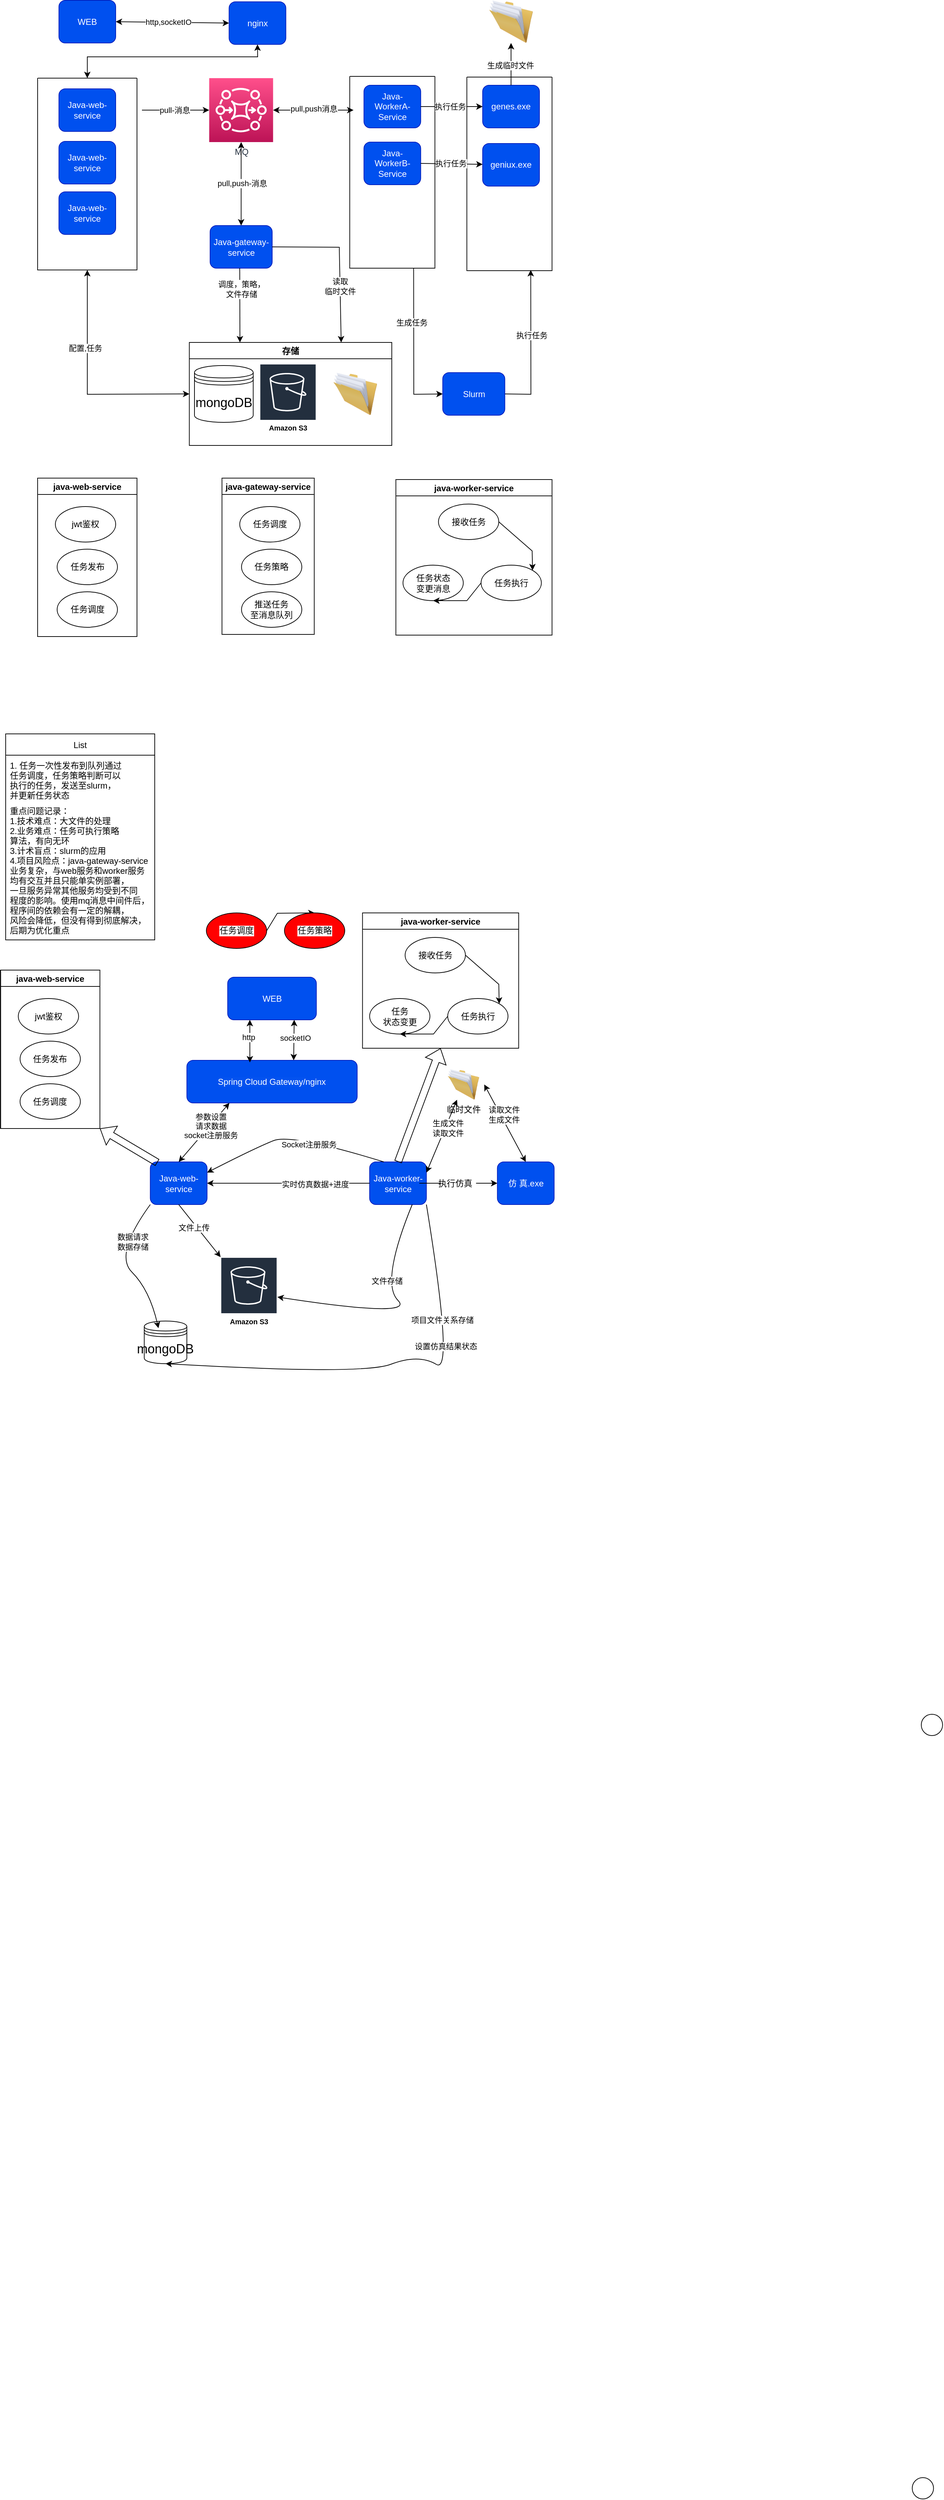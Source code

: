 <mxfile version="15.8.6" type="github">
  <diagram name="Page-1" id="822b0af5-4adb-64df-f703-e8dfc1f81529">
    <mxGraphModel dx="1361" dy="805" grid="1" gridSize="10" guides="1" tooltips="1" connect="1" arrows="1" fold="1" page="1" pageScale="1" pageWidth="827" pageHeight="1169" background="#ffffff" math="0" shadow="0">
      <root>
        <mxCell id="0" />
        <mxCell id="1" parent="0" />
        <mxCell id="8JtYcUfM9IEuaBObehJX-100" value="" style="shape=ellipse;html=1;dashed=0;whitespace=wrap;perimeter=ellipsePerimeter;shadow=0;labelBackgroundColor=default;fontSize=10;fontColor=default;strokeColor=default;strokeWidth=1;fillColor=default;verticalAlign=top;align=center;" parent="1" vertex="1">
          <mxGeometry x="1320" y="2580" width="30" height="30" as="geometry" />
        </mxCell>
        <mxCell id="8JtYcUfM9IEuaBObehJX-208" value="&lt;font style=&quot;font-size: 12px&quot;&gt;nginx&lt;/font&gt;" style="rounded=1;whiteSpace=wrap;html=1;fontColor=#ffffff;strokeColor=#001DBC;fillColor=#0050ef;align=center;" parent="1" vertex="1">
          <mxGeometry x="344.75" y="169.5" width="80" height="60" as="geometry" />
        </mxCell>
        <mxCell id="8JtYcUfM9IEuaBObehJX-209" value="" style="shape=ellipse;html=1;dashed=0;whitespace=wrap;perimeter=ellipsePerimeter;shadow=0;labelBackgroundColor=default;fontSize=10;fontColor=default;strokeColor=default;strokeWidth=1;fillColor=default;verticalAlign=top;align=center;" parent="1" vertex="1">
          <mxGeometry x="1307.25" y="3654.5" width="30" height="30" as="geometry" />
        </mxCell>
        <mxCell id="8JtYcUfM9IEuaBObehJX-230" value="java-web-service" style="swimlane;labelBackgroundColor=default;fontColor=default;strokeColor=default;fillColor=default;align=center;" parent="1" vertex="1">
          <mxGeometry x="75" y="840" width="140" height="223" as="geometry" />
        </mxCell>
        <mxCell id="8JtYcUfM9IEuaBObehJX-231" value="jwt鉴权" style="ellipse;whiteSpace=wrap;html=1;labelBackgroundColor=default;fontColor=default;strokeColor=default;fillColor=default;align=center;" parent="8JtYcUfM9IEuaBObehJX-230" vertex="1">
          <mxGeometry x="25" y="40" width="85" height="50" as="geometry" />
        </mxCell>
        <mxCell id="8JtYcUfM9IEuaBObehJX-232" value="任务发布" style="ellipse;whiteSpace=wrap;html=1;labelBackgroundColor=default;fontColor=default;strokeColor=default;fillColor=default;align=center;" parent="8JtYcUfM9IEuaBObehJX-230" vertex="1">
          <mxGeometry x="27.5" y="100" width="85" height="50" as="geometry" />
        </mxCell>
        <mxCell id="8JtYcUfM9IEuaBObehJX-233" value="任务调度" style="ellipse;whiteSpace=wrap;html=1;labelBackgroundColor=default;fontColor=default;strokeColor=default;fillColor=default;align=center;" parent="8JtYcUfM9IEuaBObehJX-230" vertex="1">
          <mxGeometry x="27.5" y="160" width="85" height="50" as="geometry" />
        </mxCell>
        <mxCell id="8JtYcUfM9IEuaBObehJX-238" value="" style="endArrow=classic;startArrow=classic;html=1;rounded=0;labelBackgroundColor=default;fontColor=default;strokeColor=default;entryX=1;entryY=0.5;entryDx=0;entryDy=0;exitX=0;exitY=0.5;exitDx=0;exitDy=0;align=center;" parent="1" source="8JtYcUfM9IEuaBObehJX-208" target="lNTDTzPbjeCbgJytKoOb-20" edge="1">
          <mxGeometry width="50" height="50" relative="1" as="geometry">
            <mxPoint x="305" y="118.5" as="sourcePoint" />
            <mxPoint x="125" y="58" as="targetPoint" />
          </mxGeometry>
        </mxCell>
        <mxCell id="lNTDTzPbjeCbgJytKoOb-21" value="http,socketIO" style="edgeLabel;html=1;align=center;verticalAlign=middle;resizable=0;points=[];" vertex="1" connectable="0" parent="8JtYcUfM9IEuaBObehJX-238">
          <mxGeometry x="-0.319" y="-1" relative="1" as="geometry">
            <mxPoint x="-32" as="offset" />
          </mxGeometry>
        </mxCell>
        <mxCell id="8JtYcUfM9IEuaBObehJX-246" value="java-worker-service" style="swimlane;labelBackgroundColor=default;fontColor=default;strokeColor=default;fillColor=default;align=center;startSize=23;" parent="1" vertex="1">
          <mxGeometry x="579.75" y="842" width="220" height="219" as="geometry">
            <mxRectangle x="517.25" y="1220" width="140" height="23" as="alternateBounds" />
          </mxGeometry>
        </mxCell>
        <mxCell id="8JtYcUfM9IEuaBObehJX-247" value="任务状态&lt;br&gt;变更消息" style="ellipse;whiteSpace=wrap;html=1;labelBackgroundColor=default;fontColor=default;strokeColor=default;fillColor=default;align=center;" parent="8JtYcUfM9IEuaBObehJX-246" vertex="1">
          <mxGeometry x="10" y="120.5" width="85" height="50" as="geometry" />
        </mxCell>
        <mxCell id="8JtYcUfM9IEuaBObehJX-248" value="任务执行" style="ellipse;whiteSpace=wrap;html=1;labelBackgroundColor=default;fontColor=default;strokeColor=default;fillColor=default;align=center;" parent="8JtYcUfM9IEuaBObehJX-246" vertex="1">
          <mxGeometry x="120" y="120.5" width="85" height="50" as="geometry" />
        </mxCell>
        <mxCell id="8JtYcUfM9IEuaBObehJX-249" value="" style="endArrow=classic;html=1;rounded=0;labelBackgroundColor=default;fontSize=12;fontColor=default;strokeColor=default;exitX=0;exitY=0.5;exitDx=0;exitDy=0;entryX=0.5;entryY=1;entryDx=0;entryDy=0;align=center;" parent="8JtYcUfM9IEuaBObehJX-246" source="8JtYcUfM9IEuaBObehJX-248" target="8JtYcUfM9IEuaBObehJX-247" edge="1">
          <mxGeometry width="50" height="50" relative="1" as="geometry">
            <mxPoint x="70" y="140.5" as="sourcePoint" />
            <mxPoint x="120" y="90.5" as="targetPoint" />
            <Array as="points">
              <mxPoint x="100" y="170.5" />
            </Array>
          </mxGeometry>
        </mxCell>
        <mxCell id="8JtYcUfM9IEuaBObehJX-250" value="接收任务" style="ellipse;whiteSpace=wrap;html=1;labelBackgroundColor=default;fontColor=default;strokeColor=default;fillColor=default;align=center;" parent="8JtYcUfM9IEuaBObehJX-246" vertex="1">
          <mxGeometry x="60" y="34.5" width="85" height="50" as="geometry" />
        </mxCell>
        <mxCell id="8JtYcUfM9IEuaBObehJX-251" value="" style="endArrow=classic;html=1;rounded=0;labelBackgroundColor=default;fontSize=12;fontColor=default;strokeColor=default;exitX=1;exitY=0.5;exitDx=0;exitDy=0;entryX=1;entryY=0;entryDx=0;entryDy=0;align=center;" parent="8JtYcUfM9IEuaBObehJX-246" source="8JtYcUfM9IEuaBObehJX-250" target="8JtYcUfM9IEuaBObehJX-248" edge="1">
          <mxGeometry width="50" height="50" relative="1" as="geometry">
            <mxPoint x="80" y="140.5" as="sourcePoint" />
            <mxPoint x="130" y="90.5" as="targetPoint" />
            <Array as="points">
              <mxPoint x="192" y="100.5" />
            </Array>
          </mxGeometry>
        </mxCell>
        <mxCell id="8JtYcUfM9IEuaBObehJX-253" value="" style="endArrow=none;html=1;rounded=0;labelBackgroundColor=default;fontSize=12;fontColor=default;strokeColor=default;align=center;entryX=0;entryY=0;entryDx=0;entryDy=0;exitX=0;exitY=1;exitDx=0;exitDy=0;" parent="1" source="8JtYcUfM9IEuaBObehJX-230" target="8JtYcUfM9IEuaBObehJX-230" edge="1">
          <mxGeometry width="50" height="50" relative="1" as="geometry">
            <mxPoint x="-237.75" y="893.5" as="sourcePoint" />
            <mxPoint x="-187.75" y="843.5" as="targetPoint" />
          </mxGeometry>
        </mxCell>
        <mxCell id="8JtYcUfM9IEuaBObehJX-254" value="" style="endArrow=none;html=1;rounded=0;labelBackgroundColor=default;fontSize=12;fontColor=default;strokeColor=default;align=center;entryX=1;entryY=0;entryDx=0;entryDy=0;exitX=0;exitY=0;exitDx=0;exitDy=0;" parent="1" source="8JtYcUfM9IEuaBObehJX-246" target="8JtYcUfM9IEuaBObehJX-246" edge="1">
          <mxGeometry width="50" height="50" relative="1" as="geometry">
            <mxPoint x="332.25" y="663.5" as="sourcePoint" />
            <mxPoint x="382.25" y="613.5" as="targetPoint" />
          </mxGeometry>
        </mxCell>
        <mxCell id="8JtYcUfM9IEuaBObehJX-255" value="" style="endArrow=none;html=1;rounded=0;labelBackgroundColor=default;fontSize=12;fontColor=default;strokeColor=default;align=center;entryX=0;entryY=0;entryDx=0;entryDy=0;exitX=0;exitY=1;exitDx=0;exitDy=0;" parent="1" source="8JtYcUfM9IEuaBObehJX-230" target="8JtYcUfM9IEuaBObehJX-230" edge="1">
          <mxGeometry width="50" height="50" relative="1" as="geometry">
            <mxPoint x="-237.75" y="893.5" as="sourcePoint" />
            <mxPoint x="-187.75" y="843.5" as="targetPoint" />
          </mxGeometry>
        </mxCell>
        <mxCell id="8JtYcUfM9IEuaBObehJX-257" value="Java-gateway-service" style="rounded=1;whiteSpace=wrap;html=1;strokeColor=#001DBC;fillColor=#0050ef;fontColor=#ffffff;align=center;" parent="1" vertex="1">
          <mxGeometry x="318" y="484.5" width="87.5" height="60" as="geometry" />
        </mxCell>
        <mxCell id="8JtYcUfM9IEuaBObehJX-258" value="List" style="swimlane;fontStyle=0;childLayout=stackLayout;horizontal=1;startSize=30;horizontalStack=0;resizeParent=1;resizeParentMax=0;resizeLast=0;collapsible=1;marginBottom=0;labelBackgroundColor=default;fontSize=12;fontColor=default;strokeColor=default;fillColor=default;align=center;" parent="1" vertex="1">
          <mxGeometry x="30" y="1200" width="210" height="290" as="geometry" />
        </mxCell>
        <mxCell id="8JtYcUfM9IEuaBObehJX-259" value="1. 任务一次性发布到队列通过&#xa;任务调度，任务策略判断可以&#xa;执行的任务，发送至slurm，&#xa;并更新任务状态" style="text;strokeColor=none;fillColor=none;align=left;verticalAlign=middle;spacingLeft=4;spacingRight=4;overflow=hidden;points=[[0,0.5],[1,0.5]];portConstraint=eastwest;rotatable=0;labelBackgroundColor=default;fontSize=12;fontColor=default;" parent="8JtYcUfM9IEuaBObehJX-258" vertex="1">
          <mxGeometry y="30" width="210" height="70" as="geometry" />
        </mxCell>
        <mxCell id="8JtYcUfM9IEuaBObehJX-260" value="重点问题记录：&#xa;1.技术难点：大文件的处理&#xa;2.业务难点：任务可执行策略&#xa;算法，有向无环&#xa;3.计术盲点：slurm的应用&#xa;4.项目风险点：java-gateway-service&#xa;业务复杂，与web服务和worker服务&#xa;均有交互并且只能单实例部署，&#xa;一旦服务异常其他服务均受到不同&#xa;程度的影响。使用mq消息中间件后，&#xa;程序间的依赖会有一定的解耦，&#xa;风险会降低，但没有得到彻底解决，&#xa;后期为优化重点&#xa;" style="text;strokeColor=none;fillColor=none;align=left;verticalAlign=middle;spacingLeft=4;spacingRight=4;overflow=hidden;points=[[0,0.5],[1,0.5]];portConstraint=eastwest;rotatable=0;labelBackgroundColor=default;fontSize=12;fontColor=default;" parent="8JtYcUfM9IEuaBObehJX-258" vertex="1">
          <mxGeometry y="100" width="210" height="190" as="geometry" />
        </mxCell>
        <mxCell id="8JtYcUfM9IEuaBObehJX-262" value="java-gateway-service" style="swimlane;labelBackgroundColor=default;fontColor=default;strokeColor=default;fillColor=default;align=center;" parent="1" vertex="1">
          <mxGeometry x="334.75" y="840" width="130" height="220" as="geometry" />
        </mxCell>
        <mxCell id="8JtYcUfM9IEuaBObehJX-263" value="任务调度" style="ellipse;whiteSpace=wrap;html=1;labelBackgroundColor=default;fontColor=default;strokeColor=default;fillColor=default;align=center;" parent="8JtYcUfM9IEuaBObehJX-262" vertex="1">
          <mxGeometry x="25" y="40" width="85" height="50" as="geometry" />
        </mxCell>
        <mxCell id="8JtYcUfM9IEuaBObehJX-264" value="任务策略" style="ellipse;whiteSpace=wrap;html=1;labelBackgroundColor=default;fontColor=default;strokeColor=default;fillColor=default;align=center;" parent="8JtYcUfM9IEuaBObehJX-262" vertex="1">
          <mxGeometry x="27.5" y="100" width="85" height="50" as="geometry" />
        </mxCell>
        <mxCell id="8JtYcUfM9IEuaBObehJX-265" value="推送任务&lt;br&gt;至消息队列" style="ellipse;whiteSpace=wrap;html=1;labelBackgroundColor=default;fontColor=default;strokeColor=default;fillColor=default;align=center;" parent="8JtYcUfM9IEuaBObehJX-262" vertex="1">
          <mxGeometry x="27.5" y="160" width="85" height="50" as="geometry" />
        </mxCell>
        <mxCell id="8JtYcUfM9IEuaBObehJX-269" value="" style="swimlane;startSize=0;labelBackgroundColor=default;fontSize=12;fontColor=default;strokeColor=default;fillColor=default;align=center;" parent="1" vertex="1">
          <mxGeometry x="75" y="277" width="140" height="270" as="geometry" />
        </mxCell>
        <mxCell id="8JtYcUfM9IEuaBObehJX-270" value="Java-web-service" style="rounded=1;whiteSpace=wrap;html=1;fontColor=#ffffff;strokeColor=#001DBC;fillColor=#0050ef;align=center;" parent="8JtYcUfM9IEuaBObehJX-269" vertex="1">
          <mxGeometry x="30" y="15" width="80" height="60" as="geometry" />
        </mxCell>
        <mxCell id="8JtYcUfM9IEuaBObehJX-271" value="Java-web-service" style="rounded=1;whiteSpace=wrap;html=1;fontColor=#ffffff;strokeColor=#001DBC;fillColor=#0050ef;align=center;" parent="8JtYcUfM9IEuaBObehJX-269" vertex="1">
          <mxGeometry x="30" y="89" width="80" height="60" as="geometry" />
        </mxCell>
        <mxCell id="8JtYcUfM9IEuaBObehJX-272" value="Java-web-service" style="rounded=1;whiteSpace=wrap;html=1;fontColor=#ffffff;strokeColor=#001DBC;fillColor=#0050ef;align=center;" parent="8JtYcUfM9IEuaBObehJX-269" vertex="1">
          <mxGeometry x="30" y="160" width="80" height="60" as="geometry" />
        </mxCell>
        <mxCell id="2j4pdHEftP-hzSSoYdJb-28" value="" style="shape=image;html=1;verticalAlign=top;verticalLabelPosition=bottom;labelBackgroundColor=default;imageAspect=0;aspect=fixed;image=https://cdn3.iconfinder.com/data/icons/font-awesome-solid/512/ellipsis-vertical-128.png;fontSize=12;fontColor=default;strokeColor=default;fillColor=default;" parent="8JtYcUfM9IEuaBObehJX-269" vertex="1">
          <mxGeometry x="52" y="230" width="36" height="36" as="geometry" />
        </mxCell>
        <mxCell id="8JtYcUfM9IEuaBObehJX-279" value="" style="endArrow=classic;startArrow=classic;html=1;rounded=0;labelBackgroundColor=default;fontSize=12;fontColor=default;strokeColor=default;align=center;entryX=0.5;entryY=1;entryDx=0;entryDy=0;exitX=0;exitY=0.5;exitDx=0;exitDy=0;" parent="1" source="2j4pdHEftP-hzSSoYdJb-18" target="8JtYcUfM9IEuaBObehJX-269" edge="1">
          <mxGeometry width="50" height="50" relative="1" as="geometry">
            <mxPoint x="302" y="747" as="sourcePoint" />
            <mxPoint x="234.75" y="557" as="targetPoint" />
            <Array as="points">
              <mxPoint x="145" y="722" />
            </Array>
          </mxGeometry>
        </mxCell>
        <mxCell id="6H5OHKeQBbOHRSQjsgT--6" value="配置,任务" style="edgeLabel;html=1;align=center;verticalAlign=middle;resizable=0;points=[];" parent="8JtYcUfM9IEuaBObehJX-279" vertex="1" connectable="0">
          <mxGeometry x="0.316" y="3" relative="1" as="geometry">
            <mxPoint as="offset" />
          </mxGeometry>
        </mxCell>
        <mxCell id="8JtYcUfM9IEuaBObehJX-283" value="" style="swimlane;startSize=0;labelBackgroundColor=default;fontSize=12;fontColor=default;strokeColor=default;fillColor=default;align=center;" parent="1" vertex="1">
          <mxGeometry x="679.75" y="275.5" width="120" height="272.5" as="geometry">
            <mxRectangle x="675" y="353.5" width="50" height="40" as="alternateBounds" />
          </mxGeometry>
        </mxCell>
        <mxCell id="8JtYcUfM9IEuaBObehJX-284" value="" style="shape=image;html=1;verticalAlign=top;verticalLabelPosition=bottom;labelBackgroundColor=default;imageAspect=0;aspect=fixed;image=https://cdn3.iconfinder.com/data/icons/font-awesome-solid/512/ellipsis-vertical-128.png;fontSize=12;fontColor=default;strokeColor=default;fillColor=default;" parent="8JtYcUfM9IEuaBObehJX-283" vertex="1">
          <mxGeometry x="42" y="160.5" width="36" height="36" as="geometry" />
        </mxCell>
        <mxCell id="lNTDTzPbjeCbgJytKoOb-28" value="genes.exe" style="rounded=1;whiteSpace=wrap;html=1;fontColor=#ffffff;strokeColor=#001DBC;fillColor=#0050ef;align=center;" vertex="1" parent="8JtYcUfM9IEuaBObehJX-283">
          <mxGeometry x="22.25" y="11.5" width="80" height="60" as="geometry" />
        </mxCell>
        <mxCell id="lNTDTzPbjeCbgJytKoOb-30" value="geniux.exe" style="rounded=1;whiteSpace=wrap;html=1;fontColor=#ffffff;strokeColor=#001DBC;fillColor=#0050ef;align=center;" vertex="1" parent="8JtYcUfM9IEuaBObehJX-283">
          <mxGeometry x="22.25" y="93.5" width="80" height="60" as="geometry" />
        </mxCell>
        <mxCell id="8JtYcUfM9IEuaBObehJX-288" value="" style="swimlane;startSize=0;labelBackgroundColor=default;fontSize=12;fontColor=default;strokeColor=default;fillColor=#e51400;align=center;" parent="1" vertex="1">
          <mxGeometry x="514.75" y="274.5" width="120" height="270" as="geometry" />
        </mxCell>
        <mxCell id="8JtYcUfM9IEuaBObehJX-292" value="" style="shape=image;html=1;verticalAlign=top;verticalLabelPosition=bottom;labelBackgroundColor=default;imageAspect=0;aspect=fixed;image=https://cdn3.iconfinder.com/data/icons/font-awesome-solid/512/ellipsis-vertical-128.png;fontSize=12;fontColor=default;strokeColor=default;fillColor=default;" parent="8JtYcUfM9IEuaBObehJX-288" vertex="1">
          <mxGeometry x="42" y="162.5" width="36" height="36" as="geometry" />
        </mxCell>
        <mxCell id="lNTDTzPbjeCbgJytKoOb-27" value="Java-WorkerA-Service" style="rounded=1;whiteSpace=wrap;html=1;fontColor=#ffffff;strokeColor=#001DBC;fillColor=#0050ef;align=center;" vertex="1" parent="8JtYcUfM9IEuaBObehJX-288">
          <mxGeometry x="20" y="12.5" width="80" height="60" as="geometry" />
        </mxCell>
        <mxCell id="lNTDTzPbjeCbgJytKoOb-29" value="Java-WorkerB-Service" style="rounded=1;whiteSpace=wrap;html=1;fontColor=#ffffff;strokeColor=#001DBC;fillColor=#0050ef;align=center;" vertex="1" parent="8JtYcUfM9IEuaBObehJX-288">
          <mxGeometry x="20" y="92.5" width="80" height="60" as="geometry" />
        </mxCell>
        <mxCell id="Vperq7EreJE0jOaaFvD--1" value="WEB" style="rounded=1;whiteSpace=wrap;html=1;fontColor=#ffffff;strokeColor=#001DBC;fillColor=#0050ef;align=center;" parent="1" vertex="1">
          <mxGeometry x="342.75" y="1542.5" width="125" height="60" as="geometry" />
        </mxCell>
        <mxCell id="Vperq7EreJE0jOaaFvD--2" value="&lt;font style=&quot;font-size: 12px&quot;&gt;&lt;span style=&quot;background-color: rgba(255 , 255 , 255 , 0.01)&quot;&gt;Spring Cloud Gateway/&lt;/span&gt;nginx&lt;/font&gt;" style="rounded=1;whiteSpace=wrap;html=1;fontColor=#ffffff;strokeColor=#001DBC;fillColor=#0050ef;align=center;" parent="1" vertex="1">
          <mxGeometry x="285.25" y="1659.5" width="240" height="60" as="geometry" />
        </mxCell>
        <mxCell id="Vperq7EreJE0jOaaFvD--3" value="Java-web-service" style="rounded=1;whiteSpace=wrap;html=1;fontColor=#ffffff;strokeColor=#001DBC;fillColor=#0050ef;align=center;" parent="1" vertex="1">
          <mxGeometry x="233.75" y="1802.5" width="80" height="60" as="geometry" />
        </mxCell>
        <mxCell id="Vperq7EreJE0jOaaFvD--4" value="mongoDB" style="shape=datastore;whiteSpace=wrap;html=1;fontSize=18;fillColor=default;strokeColor=default;fontColor=default;align=center;" parent="1" vertex="1">
          <mxGeometry x="225.25" y="2026.5" width="60" height="60" as="geometry" />
        </mxCell>
        <mxCell id="Vperq7EreJE0jOaaFvD--5" value="Amazon S3" style="sketch=0;outlineConnect=0;fontColor=default;gradientColor=none;strokeColor=#ffffff;fillColor=#232F3E;dashed=0;verticalLabelPosition=middle;verticalAlign=bottom;align=center;html=1;whiteSpace=wrap;fontSize=10;fontStyle=1;spacing=3;shape=mxgraph.aws4.productIcon;prIcon=mxgraph.aws4.s3;" parent="1" vertex="1">
          <mxGeometry x="332.75" y="1936.5" width="80" height="100" as="geometry" />
        </mxCell>
        <mxCell id="Vperq7EreJE0jOaaFvD--6" value="" style="edgeStyle=orthogonalEdgeStyle;rounded=0;orthogonalLoop=1;jettySize=auto;html=1;labelBackgroundColor=default;fontColor=default;strokeColor=default;exitX=1;exitY=0.5;exitDx=0;exitDy=0;startArrow=none;align=center;entryX=0;entryY=0.5;entryDx=0;entryDy=0;" parent="1" source="Vperq7EreJE0jOaaFvD--37" target="Vperq7EreJE0jOaaFvD--49" edge="1">
          <mxGeometry relative="1" as="geometry">
            <mxPoint x="645.75" y="1836.5" as="sourcePoint" />
            <mxPoint x="715.75" y="1832.5" as="targetPoint" />
          </mxGeometry>
        </mxCell>
        <mxCell id="Vperq7EreJE0jOaaFvD--7" value="Java-worker-service" style="rounded=1;whiteSpace=wrap;html=1;strokeColor=#001DBC;fillColor=#0050ef;fontColor=#ffffff;align=center;" parent="1" vertex="1">
          <mxGeometry x="542.75" y="1802.5" width="80" height="60" as="geometry" />
        </mxCell>
        <mxCell id="Vperq7EreJE0jOaaFvD--8" value="" style="endArrow=classic;startArrow=classic;html=1;rounded=0;fontColor=default;strokeColor=default;labelBackgroundColor=default;exitX=0.627;exitY=0;exitDx=0;exitDy=0;entryX=0.75;entryY=1;entryDx=0;entryDy=0;exitPerimeter=0;align=center;" parent="1" source="Vperq7EreJE0jOaaFvD--2" target="Vperq7EreJE0jOaaFvD--1" edge="1">
          <mxGeometry width="50" height="50" relative="1" as="geometry">
            <mxPoint x="382.75" y="1662.5" as="sourcePoint" />
            <mxPoint x="432.75" y="1612.5" as="targetPoint" />
          </mxGeometry>
        </mxCell>
        <mxCell id="Vperq7EreJE0jOaaFvD--9" value="socketIO" style="edgeLabel;html=1;align=center;verticalAlign=middle;resizable=0;points=[];fontColor=default;labelBackgroundColor=default;" parent="Vperq7EreJE0jOaaFvD--8" vertex="1" connectable="0">
          <mxGeometry x="0.509" y="-1" relative="1" as="geometry">
            <mxPoint y="11" as="offset" />
          </mxGeometry>
        </mxCell>
        <mxCell id="Vperq7EreJE0jOaaFvD--10" value="" style="endArrow=classic;startArrow=classic;html=1;rounded=0;labelBackgroundColor=default;fontColor=default;strokeColor=default;entryX=0.25;entryY=1;entryDx=0;entryDy=0;exitX=0.5;exitY=0;exitDx=0;exitDy=0;align=center;" parent="1" source="Vperq7EreJE0jOaaFvD--3" target="Vperq7EreJE0jOaaFvD--2" edge="1">
          <mxGeometry width="50" height="50" relative="1" as="geometry">
            <mxPoint x="332.75" y="1802.5" as="sourcePoint" />
            <mxPoint x="382.75" y="1752.5" as="targetPoint" />
          </mxGeometry>
        </mxCell>
        <mxCell id="Vperq7EreJE0jOaaFvD--11" value="参数设置&lt;br&gt;请求数据&lt;br&gt;socket注册服务" style="edgeLabel;html=1;align=center;verticalAlign=middle;resizable=0;points=[];fontColor=default;" parent="Vperq7EreJE0jOaaFvD--10" vertex="1" connectable="0">
          <mxGeometry x="0.254" y="-2" relative="1" as="geometry">
            <mxPoint x="-1" as="offset" />
          </mxGeometry>
        </mxCell>
        <mxCell id="Vperq7EreJE0jOaaFvD--12" value="" style="curved=1;endArrow=classic;html=1;rounded=0;labelBackgroundColor=default;fontColor=default;strokeColor=default;exitX=0.25;exitY=0;exitDx=0;exitDy=0;entryX=1;entryY=0.25;entryDx=0;entryDy=0;align=center;" parent="1" source="Vperq7EreJE0jOaaFvD--7" target="Vperq7EreJE0jOaaFvD--3" edge="1">
          <mxGeometry width="50" height="50" relative="1" as="geometry">
            <mxPoint x="382.25" y="1832.5" as="sourcePoint" />
            <mxPoint x="442.25" y="1772.5" as="targetPoint" />
            <Array as="points">
              <mxPoint x="432.75" y="1762.5" />
              <mxPoint x="382.25" y="1782.5" />
            </Array>
          </mxGeometry>
        </mxCell>
        <mxCell id="Vperq7EreJE0jOaaFvD--13" value="Socket注册服务" style="edgeLabel;html=1;align=center;verticalAlign=middle;resizable=0;points=[];fontColor=default;" parent="Vperq7EreJE0jOaaFvD--12" vertex="1" connectable="0">
          <mxGeometry x="-0.187" y="7" relative="1" as="geometry">
            <mxPoint as="offset" />
          </mxGeometry>
        </mxCell>
        <mxCell id="Vperq7EreJE0jOaaFvD--14" value="" style="curved=1;endArrow=classic;html=1;rounded=0;labelBackgroundColor=default;fontColor=default;strokeColor=default;entryX=0.333;entryY=0.167;entryDx=0;entryDy=0;entryPerimeter=0;exitX=0;exitY=1;exitDx=0;exitDy=0;align=center;" parent="1" source="Vperq7EreJE0jOaaFvD--3" target="Vperq7EreJE0jOaaFvD--4" edge="1">
          <mxGeometry width="50" height="50" relative="1" as="geometry">
            <mxPoint x="232.75" y="1932.5" as="sourcePoint" />
            <mxPoint x="182.75" y="1982.5" as="targetPoint" />
            <Array as="points">
              <mxPoint x="182.75" y="1932.5" />
              <mxPoint x="232.75" y="1982.5" />
            </Array>
          </mxGeometry>
        </mxCell>
        <mxCell id="Vperq7EreJE0jOaaFvD--15" value="数据请求&lt;br&gt;数据存储" style="edgeLabel;html=1;align=center;verticalAlign=middle;resizable=0;points=[];fontColor=default;labelBackgroundColor=default;" parent="Vperq7EreJE0jOaaFvD--14" vertex="1" connectable="0">
          <mxGeometry x="-0.448" y="12" relative="1" as="geometry">
            <mxPoint y="-2" as="offset" />
          </mxGeometry>
        </mxCell>
        <mxCell id="Vperq7EreJE0jOaaFvD--16" value="" style="endArrow=classic;html=1;rounded=0;labelBackgroundColor=default;fontColor=default;strokeColor=default;exitX=0.5;exitY=1;exitDx=0;exitDy=0;align=center;" parent="1" source="Vperq7EreJE0jOaaFvD--3" target="Vperq7EreJE0jOaaFvD--5" edge="1">
          <mxGeometry width="50" height="50" relative="1" as="geometry">
            <mxPoint x="416.75" y="1952.5" as="sourcePoint" />
            <mxPoint x="466.75" y="1902.5" as="targetPoint" />
          </mxGeometry>
        </mxCell>
        <mxCell id="Vperq7EreJE0jOaaFvD--17" value="文件上传" style="edgeLabel;html=1;align=center;verticalAlign=middle;resizable=0;points=[];fontColor=default;" parent="Vperq7EreJE0jOaaFvD--16" vertex="1" connectable="0">
          <mxGeometry x="-0.169" y="-3" relative="1" as="geometry">
            <mxPoint x="-1" as="offset" />
          </mxGeometry>
        </mxCell>
        <mxCell id="Vperq7EreJE0jOaaFvD--18" value="" style="curved=1;endArrow=classic;html=1;rounded=0;labelBackgroundColor=default;fontColor=default;strokeColor=default;exitX=0.75;exitY=1;exitDx=0;exitDy=0;align=center;" parent="1" source="Vperq7EreJE0jOaaFvD--7" target="Vperq7EreJE0jOaaFvD--5" edge="1">
          <mxGeometry width="50" height="50" relative="1" as="geometry">
            <mxPoint x="607.75" y="1972.5" as="sourcePoint" />
            <mxPoint x="557.75" y="2022.5" as="targetPoint" />
            <Array as="points">
              <mxPoint x="557.75" y="1972.5" />
              <mxPoint x="607.75" y="2022.5" />
            </Array>
          </mxGeometry>
        </mxCell>
        <mxCell id="Vperq7EreJE0jOaaFvD--19" value="文件存储" style="edgeLabel;html=1;align=center;verticalAlign=middle;resizable=0;points=[];fontColor=default;" parent="Vperq7EreJE0jOaaFvD--18" vertex="1" connectable="0">
          <mxGeometry x="-0.413" y="7" relative="1" as="geometry">
            <mxPoint as="offset" />
          </mxGeometry>
        </mxCell>
        <mxCell id="Vperq7EreJE0jOaaFvD--20" value="" style="curved=1;endArrow=classic;html=1;rounded=0;labelBackgroundColor=default;fontColor=default;strokeColor=default;entryX=0.5;entryY=1;entryDx=0;entryDy=0;exitX=1;exitY=1;exitDx=0;exitDy=0;align=center;" parent="1" source="Vperq7EreJE0jOaaFvD--7" target="Vperq7EreJE0jOaaFvD--4" edge="1">
          <mxGeometry width="50" height="50" relative="1" as="geometry">
            <mxPoint x="611.75" y="2102.5" as="sourcePoint" />
            <mxPoint x="661.75" y="2052.5" as="targetPoint" />
            <Array as="points">
              <mxPoint x="661.75" y="2102.5" />
              <mxPoint x="611.75" y="2072.5" />
              <mxPoint x="532.75" y="2102.5" />
            </Array>
          </mxGeometry>
        </mxCell>
        <mxCell id="Vperq7EreJE0jOaaFvD--21" value="项目文件关系存储" style="edgeLabel;html=1;align=center;verticalAlign=middle;resizable=0;points=[];fontColor=default;" parent="Vperq7EreJE0jOaaFvD--20" vertex="1" connectable="0">
          <mxGeometry x="-0.507" y="-4" relative="1" as="geometry">
            <mxPoint as="offset" />
          </mxGeometry>
        </mxCell>
        <mxCell id="Vperq7EreJE0jOaaFvD--22" value="设置仿真结果状态" style="edgeLabel;html=1;align=center;verticalAlign=middle;resizable=0;points=[];fontColor=default;" parent="Vperq7EreJE0jOaaFvD--20" vertex="1" connectable="0">
          <mxGeometry x="-0.394" y="-5" relative="1" as="geometry">
            <mxPoint as="offset" />
          </mxGeometry>
        </mxCell>
        <mxCell id="Vperq7EreJE0jOaaFvD--23" value="java-web-service" style="swimlane;labelBackgroundColor=default;fontColor=default;strokeColor=default;fillColor=default;align=center;" parent="1" vertex="1">
          <mxGeometry x="22.75" y="1532.5" width="140" height="223" as="geometry" />
        </mxCell>
        <mxCell id="Vperq7EreJE0jOaaFvD--24" value="jwt鉴权" style="ellipse;whiteSpace=wrap;html=1;labelBackgroundColor=default;fontColor=default;strokeColor=default;fillColor=default;align=center;" parent="Vperq7EreJE0jOaaFvD--23" vertex="1">
          <mxGeometry x="25" y="40" width="85" height="50" as="geometry" />
        </mxCell>
        <mxCell id="Vperq7EreJE0jOaaFvD--25" value="任务发布" style="ellipse;whiteSpace=wrap;html=1;labelBackgroundColor=default;fontColor=default;strokeColor=default;fillColor=default;align=center;" parent="Vperq7EreJE0jOaaFvD--23" vertex="1">
          <mxGeometry x="27.5" y="100" width="85" height="50" as="geometry" />
        </mxCell>
        <mxCell id="Vperq7EreJE0jOaaFvD--26" value="任务调度" style="ellipse;whiteSpace=wrap;html=1;labelBackgroundColor=default;fontColor=default;strokeColor=default;fillColor=default;align=center;" parent="Vperq7EreJE0jOaaFvD--23" vertex="1">
          <mxGeometry x="27.5" y="160" width="85" height="50" as="geometry" />
        </mxCell>
        <mxCell id="Vperq7EreJE0jOaaFvD--27" value="" style="shape=flexArrow;endArrow=classic;html=1;rounded=0;labelBackgroundColor=default;fontColor=default;strokeColor=default;entryX=1;entryY=1;entryDx=0;entryDy=0;exitX=0.125;exitY=0.017;exitDx=0;exitDy=0;exitPerimeter=0;align=center;" parent="1" source="Vperq7EreJE0jOaaFvD--3" target="Vperq7EreJE0jOaaFvD--23" edge="1">
          <mxGeometry width="50" height="50" relative="1" as="geometry">
            <mxPoint x="112.75" y="1872.5" as="sourcePoint" />
            <mxPoint x="162.75" y="1822.5" as="targetPoint" />
          </mxGeometry>
        </mxCell>
        <mxCell id="Vperq7EreJE0jOaaFvD--28" value="临时文件" style="image;html=1;image=img/lib/clip_art/general/Full_Folder_128x128.png;shadow=0;dashed=0;labelBackgroundColor=default;fontColor=default;strokeColor=default;strokeWidth=2;fillColor=none;verticalAlign=top;align=center;" parent="1" vertex="1">
          <mxGeometry x="645.75" y="1672" width="58.5" height="43" as="geometry" />
        </mxCell>
        <mxCell id="Vperq7EreJE0jOaaFvD--29" value="" style="endArrow=classic;startArrow=classic;html=1;rounded=0;labelBackgroundColor=default;fontColor=default;strokeColor=default;exitX=1;exitY=0.25;exitDx=0;exitDy=0;align=center;" parent="1" source="Vperq7EreJE0jOaaFvD--7" target="Vperq7EreJE0jOaaFvD--28" edge="1">
          <mxGeometry width="50" height="50" relative="1" as="geometry">
            <mxPoint x="645.75" y="1806.5" as="sourcePoint" />
            <mxPoint x="675.75" y="1746.5" as="targetPoint" />
          </mxGeometry>
        </mxCell>
        <mxCell id="Vperq7EreJE0jOaaFvD--30" value="生成文件&lt;br&gt;读取文件" style="edgeLabel;html=1;align=center;verticalAlign=middle;resizable=0;points=[];fontColor=default;labelBackgroundColor=default;" parent="Vperq7EreJE0jOaaFvD--29" vertex="1" connectable="0">
          <mxGeometry x="0.237" y="-2" relative="1" as="geometry">
            <mxPoint x="1" as="offset" />
          </mxGeometry>
        </mxCell>
        <mxCell id="Vperq7EreJE0jOaaFvD--31" value="" style="endArrow=classic;startArrow=classic;html=1;rounded=0;labelBackgroundColor=default;fontColor=default;strokeColor=default;entryX=0.25;entryY=1;entryDx=0;entryDy=0;exitX=0.37;exitY=0.05;exitDx=0;exitDy=0;exitPerimeter=0;align=center;" parent="1" source="Vperq7EreJE0jOaaFvD--2" target="Vperq7EreJE0jOaaFvD--1" edge="1">
          <mxGeometry width="50" height="50" relative="1" as="geometry">
            <mxPoint x="332.75" y="1662.5" as="sourcePoint" />
            <mxPoint x="382.75" y="1612.5" as="targetPoint" />
          </mxGeometry>
        </mxCell>
        <mxCell id="Vperq7EreJE0jOaaFvD--32" value="http" style="edgeLabel;html=1;align=center;verticalAlign=middle;resizable=0;points=[];fontColor=default;labelBackgroundColor=default;" parent="Vperq7EreJE0jOaaFvD--31" vertex="1" connectable="0">
          <mxGeometry x="0.433" y="2" relative="1" as="geometry">
            <mxPoint y="7" as="offset" />
          </mxGeometry>
        </mxCell>
        <mxCell id="Vperq7EreJE0jOaaFvD--33" value="" style="endArrow=classic;html=1;rounded=0;labelBackgroundColor=default;fontColor=default;strokeColor=default;entryX=1;entryY=0.5;entryDx=0;entryDy=0;exitX=0;exitY=0.5;exitDx=0;exitDy=0;align=center;" parent="1" source="Vperq7EreJE0jOaaFvD--7" target="Vperq7EreJE0jOaaFvD--3" edge="1">
          <mxGeometry width="50" height="50" relative="1" as="geometry">
            <mxPoint x="412.75" y="1852.5" as="sourcePoint" />
            <mxPoint x="462.75" y="1802.5" as="targetPoint" />
          </mxGeometry>
        </mxCell>
        <mxCell id="Vperq7EreJE0jOaaFvD--34" value="实时仿真数据+进度" style="edgeLabel;html=1;align=center;verticalAlign=middle;resizable=0;points=[];fontColor=default;" parent="Vperq7EreJE0jOaaFvD--33" vertex="1" connectable="0">
          <mxGeometry x="-0.328" y="1" relative="1" as="geometry">
            <mxPoint as="offset" />
          </mxGeometry>
        </mxCell>
        <mxCell id="Vperq7EreJE0jOaaFvD--35" value="" style="endArrow=classic;startArrow=classic;html=1;rounded=0;labelBackgroundColor=default;fontColor=default;strokeColor=default;exitX=0.5;exitY=0;exitDx=0;exitDy=0;entryX=1;entryY=0.5;entryDx=0;entryDy=0;align=center;" parent="1" source="Vperq7EreJE0jOaaFvD--49" target="Vperq7EreJE0jOaaFvD--28" edge="1">
          <mxGeometry width="50" height="50" relative="1" as="geometry">
            <mxPoint x="755.75" y="1802.5" as="sourcePoint" />
            <mxPoint x="785.75" y="1696.5" as="targetPoint" />
          </mxGeometry>
        </mxCell>
        <mxCell id="Vperq7EreJE0jOaaFvD--36" value="读取文件&lt;br&gt;生成文件" style="edgeLabel;html=1;align=center;verticalAlign=middle;resizable=0;points=[];fontColor=default;labelBackgroundColor=default;" parent="Vperq7EreJE0jOaaFvD--35" vertex="1" connectable="0">
          <mxGeometry x="0.192" y="-4" relative="1" as="geometry">
            <mxPoint as="offset" />
          </mxGeometry>
        </mxCell>
        <mxCell id="Vperq7EreJE0jOaaFvD--37" value="执行仿真" style="text;html=1;align=center;verticalAlign=middle;resizable=0;points=[];autosize=1;strokeColor=none;fillColor=none;fontColor=default;labelBackgroundColor=default;" parent="1" vertex="1">
          <mxGeometry x="632.75" y="1822.5" width="60" height="20" as="geometry" />
        </mxCell>
        <mxCell id="Vperq7EreJE0jOaaFvD--38" value="" style="edgeStyle=orthogonalEdgeStyle;rounded=0;orthogonalLoop=1;jettySize=auto;html=1;labelBackgroundColor=default;fontColor=default;strokeColor=default;exitX=1;exitY=0.5;exitDx=0;exitDy=0;endArrow=none;align=center;" parent="1" source="Vperq7EreJE0jOaaFvD--7" target="Vperq7EreJE0jOaaFvD--37" edge="1">
          <mxGeometry relative="1" as="geometry">
            <mxPoint x="622.75" y="1832.5" as="sourcePoint" />
            <mxPoint x="715.75" y="1832.5" as="targetPoint" />
          </mxGeometry>
        </mxCell>
        <mxCell id="Vperq7EreJE0jOaaFvD--39" value="java-worker-service" style="swimlane;labelBackgroundColor=default;fontColor=default;strokeColor=default;fillColor=default;align=center;startSize=23;" parent="1" vertex="1">
          <mxGeometry x="532.75" y="1452" width="220" height="190.5" as="geometry" />
        </mxCell>
        <mxCell id="Vperq7EreJE0jOaaFvD--40" value="任务&lt;br&gt;状态变更" style="ellipse;whiteSpace=wrap;html=1;labelBackgroundColor=default;fontColor=default;strokeColor=default;fillColor=default;align=center;" parent="Vperq7EreJE0jOaaFvD--39" vertex="1">
          <mxGeometry x="10" y="120.5" width="85" height="50" as="geometry" />
        </mxCell>
        <mxCell id="Vperq7EreJE0jOaaFvD--41" value="任务执行" style="ellipse;whiteSpace=wrap;html=1;labelBackgroundColor=default;fontColor=default;strokeColor=default;fillColor=default;align=center;" parent="Vperq7EreJE0jOaaFvD--39" vertex="1">
          <mxGeometry x="120" y="120.5" width="85" height="50" as="geometry" />
        </mxCell>
        <mxCell id="Vperq7EreJE0jOaaFvD--42" value="" style="endArrow=classic;html=1;rounded=0;labelBackgroundColor=default;fontSize=12;fontColor=default;strokeColor=default;exitX=0;exitY=0.5;exitDx=0;exitDy=0;entryX=0.5;entryY=1;entryDx=0;entryDy=0;align=center;" parent="Vperq7EreJE0jOaaFvD--39" source="Vperq7EreJE0jOaaFvD--41" target="Vperq7EreJE0jOaaFvD--40" edge="1">
          <mxGeometry width="50" height="50" relative="1" as="geometry">
            <mxPoint x="70" y="140.5" as="sourcePoint" />
            <mxPoint x="120" y="90.5" as="targetPoint" />
            <Array as="points">
              <mxPoint x="100" y="170.5" />
            </Array>
          </mxGeometry>
        </mxCell>
        <mxCell id="Vperq7EreJE0jOaaFvD--43" value="接收任务" style="ellipse;whiteSpace=wrap;html=1;labelBackgroundColor=default;fontColor=default;strokeColor=default;fillColor=default;align=center;" parent="Vperq7EreJE0jOaaFvD--39" vertex="1">
          <mxGeometry x="60" y="34.5" width="85" height="50" as="geometry" />
        </mxCell>
        <mxCell id="Vperq7EreJE0jOaaFvD--44" value="" style="endArrow=classic;html=1;rounded=0;labelBackgroundColor=default;fontSize=12;fontColor=default;strokeColor=default;exitX=1;exitY=0.5;exitDx=0;exitDy=0;entryX=1;entryY=0;entryDx=0;entryDy=0;align=center;" parent="Vperq7EreJE0jOaaFvD--39" source="Vperq7EreJE0jOaaFvD--43" target="Vperq7EreJE0jOaaFvD--41" edge="1">
          <mxGeometry width="50" height="50" relative="1" as="geometry">
            <mxPoint x="80" y="140.5" as="sourcePoint" />
            <mxPoint x="130" y="90.5" as="targetPoint" />
            <Array as="points">
              <mxPoint x="192" y="100.5" />
            </Array>
          </mxGeometry>
        </mxCell>
        <mxCell id="Vperq7EreJE0jOaaFvD--45" value="" style="shape=flexArrow;endArrow=classic;html=1;rounded=0;labelBackgroundColor=default;fontColor=default;strokeColor=default;entryX=0.5;entryY=1;entryDx=0;entryDy=0;exitX=0.5;exitY=0;exitDx=0;exitDy=0;align=center;" parent="1" source="Vperq7EreJE0jOaaFvD--7" target="Vperq7EreJE0jOaaFvD--39" edge="1">
          <mxGeometry width="50" height="50" relative="1" as="geometry">
            <mxPoint x="632.75" y="1713.51" as="sourcePoint" />
            <mxPoint x="551.75" y="1665.49" as="targetPoint" />
          </mxGeometry>
        </mxCell>
        <mxCell id="Vperq7EreJE0jOaaFvD--46" value="" style="endArrow=none;html=1;rounded=0;labelBackgroundColor=default;fontSize=12;fontColor=default;strokeColor=default;align=center;entryX=0;entryY=0;entryDx=0;entryDy=0;exitX=0;exitY=1;exitDx=0;exitDy=0;" parent="1" source="Vperq7EreJE0jOaaFvD--23" target="Vperq7EreJE0jOaaFvD--23" edge="1">
          <mxGeometry width="50" height="50" relative="1" as="geometry">
            <mxPoint x="2.75" y="1656.5" as="sourcePoint" />
            <mxPoint x="52.75" y="1606.5" as="targetPoint" />
          </mxGeometry>
        </mxCell>
        <mxCell id="Vperq7EreJE0jOaaFvD--47" value="" style="endArrow=none;html=1;rounded=0;labelBackgroundColor=default;fontSize=12;fontColor=default;strokeColor=default;align=center;entryX=1;entryY=0;entryDx=0;entryDy=0;exitX=0;exitY=0;exitDx=0;exitDy=0;" parent="1" source="Vperq7EreJE0jOaaFvD--39" target="Vperq7EreJE0jOaaFvD--39" edge="1">
          <mxGeometry width="50" height="50" relative="1" as="geometry">
            <mxPoint x="572.75" y="1426.5" as="sourcePoint" />
            <mxPoint x="622.75" y="1376.5" as="targetPoint" />
          </mxGeometry>
        </mxCell>
        <mxCell id="Vperq7EreJE0jOaaFvD--48" value="" style="endArrow=none;html=1;rounded=0;labelBackgroundColor=default;fontSize=12;fontColor=default;strokeColor=default;align=center;entryX=0;entryY=0;entryDx=0;entryDy=0;exitX=0;exitY=1;exitDx=0;exitDy=0;" parent="1" source="Vperq7EreJE0jOaaFvD--23" target="Vperq7EreJE0jOaaFvD--23" edge="1">
          <mxGeometry width="50" height="50" relative="1" as="geometry">
            <mxPoint x="2.75" y="1656.5" as="sourcePoint" />
            <mxPoint x="52.75" y="1606.5" as="targetPoint" />
          </mxGeometry>
        </mxCell>
        <mxCell id="Vperq7EreJE0jOaaFvD--49" value="仿 真.exe" style="rounded=1;whiteSpace=wrap;html=1;strokeColor=#001DBC;fillColor=#0050ef;fontColor=#ffffff;align=center;" parent="1" vertex="1">
          <mxGeometry x="722.75" y="1802.5" width="80" height="60" as="geometry" />
        </mxCell>
        <mxCell id="Vperq7EreJE0jOaaFvD--50" value="任务调度" style="ellipse;whiteSpace=wrap;html=1;labelBackgroundColor=default;fontColor=default;strokeColor=default;fillColor=#FF0000;align=center;" parent="1" vertex="1">
          <mxGeometry x="312.75" y="1452" width="85" height="50" as="geometry" />
        </mxCell>
        <mxCell id="Vperq7EreJE0jOaaFvD--51" value="" style="endArrow=classic;html=1;rounded=0;labelBackgroundColor=default;fontSize=12;fontColor=default;strokeColor=default;exitX=1;exitY=0.5;exitDx=0;exitDy=0;entryX=0.5;entryY=0;entryDx=0;entryDy=0;align=center;" parent="1" source="Vperq7EreJE0jOaaFvD--50" target="Vperq7EreJE0jOaaFvD--52" edge="1">
          <mxGeometry width="50" height="50" relative="1" as="geometry">
            <mxPoint x="392.75" y="1542.5" as="sourcePoint" />
            <mxPoint x="442.75" y="1492.5" as="targetPoint" />
            <Array as="points">
              <mxPoint x="412.75" y="1452.5" />
            </Array>
          </mxGeometry>
        </mxCell>
        <mxCell id="Vperq7EreJE0jOaaFvD--52" value="任务策略" style="ellipse;whiteSpace=wrap;html=1;labelBackgroundColor=default;fontColor=default;strokeColor=default;fillColor=#FF0000;align=center;" parent="1" vertex="1">
          <mxGeometry x="422.75" y="1452" width="85" height="50" as="geometry" />
        </mxCell>
        <mxCell id="6H5OHKeQBbOHRSQjsgT--1" value="MQ" style="sketch=0;points=[[0,0,0],[0.25,0,0],[0.5,0,0],[0.75,0,0],[1,0,0],[0,1,0],[0.25,1,0],[0.5,1,0],[0.75,1,0],[1,1,0],[0,0.25,0],[0,0.5,0],[0,0.75,0],[1,0.25,0],[1,0.5,0],[1,0.75,0]];outlineConnect=0;fontColor=#232F3E;gradientColor=#FF4F8B;gradientDirection=north;fillColor=#BC1356;strokeColor=#ffffff;dashed=0;verticalLabelPosition=bottom;verticalAlign=top;align=center;html=1;fontSize=12;fontStyle=0;aspect=fixed;shape=mxgraph.aws4.resourceIcon;resIcon=mxgraph.aws4.mq;" parent="1" vertex="1">
          <mxGeometry x="316.75" y="277" width="90" height="90" as="geometry" />
        </mxCell>
        <mxCell id="2j4pdHEftP-hzSSoYdJb-18" value="存储" style="swimlane;" parent="1" vertex="1">
          <mxGeometry x="288.75" y="649" width="285.25" height="145" as="geometry">
            <mxRectangle x="-280" y="650" width="60" height="23" as="alternateBounds" />
          </mxGeometry>
        </mxCell>
        <mxCell id="8JtYcUfM9IEuaBObehJX-211" value="mongoDB" style="shape=datastore;whiteSpace=wrap;html=1;fontSize=18;fillColor=default;strokeColor=default;fontColor=default;align=center;" parent="2j4pdHEftP-hzSSoYdJb-18" vertex="1">
          <mxGeometry x="7.25" y="32.5" width="82.75" height="80" as="geometry" />
        </mxCell>
        <mxCell id="8JtYcUfM9IEuaBObehJX-212" value="Amazon S3" style="sketch=0;outlineConnect=0;fontColor=default;gradientColor=none;strokeColor=#ffffff;fillColor=#232F3E;dashed=0;verticalLabelPosition=middle;verticalAlign=bottom;align=center;html=1;whiteSpace=wrap;fontSize=10;fontStyle=1;spacing=3;shape=mxgraph.aws4.productIcon;prIcon=mxgraph.aws4.s3;" parent="2j4pdHEftP-hzSSoYdJb-18" vertex="1">
          <mxGeometry x="99" y="30" width="80" height="100" as="geometry" />
        </mxCell>
        <mxCell id="lNTDTzPbjeCbgJytKoOb-48" value="" style="image;html=1;image=img/lib/clip_art/general/Full_Folder_128x128.png;shadow=0;dashed=0;labelBackgroundColor=default;fontColor=default;strokeColor=default;strokeWidth=2;fillColor=none;verticalAlign=top;align=center;" vertex="1" parent="2j4pdHEftP-hzSSoYdJb-18">
          <mxGeometry x="189.25" y="42.5" width="89" height="60" as="geometry" />
        </mxCell>
        <mxCell id="2j4pdHEftP-hzSSoYdJb-2" value="" style="shape=image;html=1;verticalAlign=top;verticalLabelPosition=bottom;labelBackgroundColor=#ffffff;imageAspect=0;aspect=fixed;image=https://cdn3.iconfinder.com/data/icons/font-awesome-solid/512/ellipsis-128.png" parent="1" vertex="1">
          <mxGeometry x="270" y="1290" width="55" height="55" as="geometry" />
        </mxCell>
        <mxCell id="2j4pdHEftP-hzSSoYdJb-30" value="" style="endArrow=classic;html=1;rounded=0;entryX=0;entryY=0.5;entryDx=0;entryDy=0;entryPerimeter=0;" parent="1" target="6H5OHKeQBbOHRSQjsgT--1" edge="1">
          <mxGeometry width="50" height="50" relative="1" as="geometry">
            <mxPoint x="222" y="322" as="sourcePoint" />
            <mxPoint x="302" y="327" as="targetPoint" />
          </mxGeometry>
        </mxCell>
        <mxCell id="2j4pdHEftP-hzSSoYdJb-31" value="pull-消息" style="edgeLabel;html=1;align=center;verticalAlign=middle;resizable=0;points=[];" parent="2j4pdHEftP-hzSSoYdJb-30" vertex="1" connectable="0">
          <mxGeometry x="0.243" y="-5" relative="1" as="geometry">
            <mxPoint x="-13" y="-5" as="offset" />
          </mxGeometry>
        </mxCell>
        <mxCell id="lNTDTzPbjeCbgJytKoOb-4" value="" style="endArrow=classic;html=1;rounded=0;exitX=1;exitY=0.5;exitDx=0;exitDy=0;entryX=0.75;entryY=1;entryDx=0;entryDy=0;" edge="1" parent="1" source="lNTDTzPbjeCbgJytKoOb-49">
          <mxGeometry width="50" height="50" relative="1" as="geometry">
            <mxPoint x="745.63" y="721.5" as="sourcePoint" />
            <mxPoint x="769.75" y="547" as="targetPoint" />
            <Array as="points">
              <mxPoint x="770" y="722" />
            </Array>
          </mxGeometry>
        </mxCell>
        <mxCell id="lNTDTzPbjeCbgJytKoOb-5" value="执行任务" style="edgeLabel;html=1;align=center;verticalAlign=middle;resizable=0;points=[];" vertex="1" connectable="0" parent="lNTDTzPbjeCbgJytKoOb-4">
          <mxGeometry x="0.132" y="-1" relative="1" as="geometry">
            <mxPoint as="offset" />
          </mxGeometry>
        </mxCell>
        <mxCell id="lNTDTzPbjeCbgJytKoOb-6" value="" style="endArrow=classic;html=1;rounded=0;exitX=0.75;exitY=1;exitDx=0;exitDy=0;entryX=0;entryY=0.5;entryDx=0;entryDy=0;" edge="1" parent="1" source="8JtYcUfM9IEuaBObehJX-288" target="lNTDTzPbjeCbgJytKoOb-49">
          <mxGeometry width="50" height="50" relative="1" as="geometry">
            <mxPoint x="562" y="667" as="sourcePoint" />
            <mxPoint x="633.88" y="721.5" as="targetPoint" />
            <Array as="points">
              <mxPoint x="605" y="722" />
            </Array>
          </mxGeometry>
        </mxCell>
        <mxCell id="lNTDTzPbjeCbgJytKoOb-8" value="生成任务" style="edgeLabel;html=1;align=center;verticalAlign=middle;resizable=0;points=[];" vertex="1" connectable="0" parent="lNTDTzPbjeCbgJytKoOb-6">
          <mxGeometry x="-0.294" y="-3" relative="1" as="geometry">
            <mxPoint y="-1" as="offset" />
          </mxGeometry>
        </mxCell>
        <mxCell id="lNTDTzPbjeCbgJytKoOb-10" value="" style="endArrow=classic;html=1;rounded=0;exitX=1;exitY=0.5;exitDx=0;exitDy=0;" edge="1" parent="1" source="lNTDTzPbjeCbgJytKoOb-27" target="lNTDTzPbjeCbgJytKoOb-28">
          <mxGeometry width="50" height="50" relative="1" as="geometry">
            <mxPoint x="614.75" y="318.5" as="sourcePoint" />
            <mxPoint x="699.75" y="318.5" as="targetPoint" />
          </mxGeometry>
        </mxCell>
        <mxCell id="lNTDTzPbjeCbgJytKoOb-12" value="执行任务" style="edgeLabel;html=1;align=center;verticalAlign=middle;resizable=0;points=[];" vertex="1" connectable="0" parent="lNTDTzPbjeCbgJytKoOb-10">
          <mxGeometry x="-0.335" y="2" relative="1" as="geometry">
            <mxPoint x="12" y="2" as="offset" />
          </mxGeometry>
        </mxCell>
        <mxCell id="lNTDTzPbjeCbgJytKoOb-11" value="" style="endArrow=classic;html=1;rounded=0;exitX=1;exitY=0.5;exitDx=0;exitDy=0;" edge="1" parent="1" source="lNTDTzPbjeCbgJytKoOb-29" target="lNTDTzPbjeCbgJytKoOb-30">
          <mxGeometry width="50" height="50" relative="1" as="geometry">
            <mxPoint x="614.75" y="390.5" as="sourcePoint" />
            <mxPoint x="699.75" y="390.5" as="targetPoint" />
          </mxGeometry>
        </mxCell>
        <mxCell id="lNTDTzPbjeCbgJytKoOb-13" value="执行任务" style="edgeLabel;html=1;align=center;verticalAlign=middle;resizable=0;points=[];" vertex="1" connectable="0" parent="lNTDTzPbjeCbgJytKoOb-11">
          <mxGeometry x="-0.382" y="2" relative="1" as="geometry">
            <mxPoint x="15" y="1" as="offset" />
          </mxGeometry>
        </mxCell>
        <mxCell id="lNTDTzPbjeCbgJytKoOb-20" value="WEB" style="rounded=1;whiteSpace=wrap;html=1;fontColor=#ffffff;strokeColor=#001DBC;fillColor=#0050ef;align=center;" vertex="1" parent="1">
          <mxGeometry x="105" y="167.5" width="80" height="60" as="geometry" />
        </mxCell>
        <mxCell id="lNTDTzPbjeCbgJytKoOb-24" value="" style="endArrow=classic;startArrow=classic;html=1;rounded=0;entryX=0.5;entryY=1;entryDx=0;entryDy=0;" edge="1" parent="1" target="8JtYcUfM9IEuaBObehJX-208">
          <mxGeometry width="50" height="50" relative="1" as="geometry">
            <mxPoint x="145" y="277" as="sourcePoint" />
            <mxPoint x="212" y="227" as="targetPoint" />
            <Array as="points">
              <mxPoint x="145" y="247" />
              <mxPoint x="242" y="247" />
              <mxPoint x="385" y="247" />
            </Array>
          </mxGeometry>
        </mxCell>
        <mxCell id="lNTDTzPbjeCbgJytKoOb-32" value="" style="image;html=1;image=img/lib/clip_art/general/Full_Folder_128x128.png;shadow=0;dashed=0;labelBackgroundColor=default;fontColor=default;strokeColor=default;strokeWidth=2;fillColor=none;verticalAlign=top;align=center;" vertex="1" parent="1">
          <mxGeometry x="697.5" y="167.5" width="89" height="60" as="geometry" />
        </mxCell>
        <mxCell id="lNTDTzPbjeCbgJytKoOb-33" value="" style="edgeStyle=orthogonalEdgeStyle;rounded=0;orthogonalLoop=1;jettySize=auto;html=1;" edge="1" parent="1" source="lNTDTzPbjeCbgJytKoOb-28" target="lNTDTzPbjeCbgJytKoOb-32">
          <mxGeometry relative="1" as="geometry" />
        </mxCell>
        <mxCell id="lNTDTzPbjeCbgJytKoOb-34" value="生成临时文件" style="edgeLabel;html=1;align=center;verticalAlign=middle;resizable=0;points=[];" vertex="1" connectable="0" parent="lNTDTzPbjeCbgJytKoOb-33">
          <mxGeometry x="0.264" y="1" relative="1" as="geometry">
            <mxPoint y="9" as="offset" />
          </mxGeometry>
        </mxCell>
        <mxCell id="lNTDTzPbjeCbgJytKoOb-37" value="" style="endArrow=classic;startArrow=classic;html=1;rounded=0;entryX=0.5;entryY=1;entryDx=0;entryDy=0;entryPerimeter=0;exitX=0.5;exitY=0;exitDx=0;exitDy=0;" edge="1" parent="1" source="8JtYcUfM9IEuaBObehJX-257" target="6H5OHKeQBbOHRSQjsgT--1">
          <mxGeometry width="50" height="50" relative="1" as="geometry">
            <mxPoint x="270" y="470" as="sourcePoint" />
            <mxPoint x="320" y="420" as="targetPoint" />
          </mxGeometry>
        </mxCell>
        <mxCell id="lNTDTzPbjeCbgJytKoOb-38" value="pull,push-消息" style="edgeLabel;html=1;align=center;verticalAlign=middle;resizable=0;points=[];" vertex="1" connectable="0" parent="lNTDTzPbjeCbgJytKoOb-37">
          <mxGeometry x="0.351" y="-1" relative="1" as="geometry">
            <mxPoint y="20" as="offset" />
          </mxGeometry>
        </mxCell>
        <mxCell id="lNTDTzPbjeCbgJytKoOb-40" value="" style="endArrow=classic;html=1;rounded=0;exitX=0.5;exitY=1;exitDx=0;exitDy=0;entryX=0.25;entryY=0;entryDx=0;entryDy=0;" edge="1" parent="1" target="2j4pdHEftP-hzSSoYdJb-18">
          <mxGeometry width="50" height="50" relative="1" as="geometry">
            <mxPoint x="359.75" y="544.5" as="sourcePoint" />
            <mxPoint x="348" y="650" as="targetPoint" />
          </mxGeometry>
        </mxCell>
        <mxCell id="lNTDTzPbjeCbgJytKoOb-41" value="调度，策略，&lt;br&gt;文件存储" style="edgeLabel;html=1;align=center;verticalAlign=middle;resizable=0;points=[];" vertex="1" connectable="0" parent="lNTDTzPbjeCbgJytKoOb-40">
          <mxGeometry x="-0.445" y="2" relative="1" as="geometry">
            <mxPoint as="offset" />
          </mxGeometry>
        </mxCell>
        <mxCell id="lNTDTzPbjeCbgJytKoOb-42" value="" style="endArrow=classic;startArrow=classic;html=1;rounded=0;exitX=1;exitY=0.5;exitDx=0;exitDy=0;exitPerimeter=0;entryX=0.044;entryY=0.176;entryDx=0;entryDy=0;entryPerimeter=0;" edge="1" parent="1" source="6H5OHKeQBbOHRSQjsgT--1" target="8JtYcUfM9IEuaBObehJX-288">
          <mxGeometry width="50" height="50" relative="1" as="geometry">
            <mxPoint x="430" y="350" as="sourcePoint" />
            <mxPoint x="480" y="300" as="targetPoint" />
          </mxGeometry>
        </mxCell>
        <mxCell id="lNTDTzPbjeCbgJytKoOb-43" value="pull,push消息" style="edgeLabel;html=1;align=center;verticalAlign=middle;resizable=0;points=[];" vertex="1" connectable="0" parent="lNTDTzPbjeCbgJytKoOb-42">
          <mxGeometry x="-0.448" y="2" relative="1" as="geometry">
            <mxPoint x="25" as="offset" />
          </mxGeometry>
        </mxCell>
        <mxCell id="lNTDTzPbjeCbgJytKoOb-46" value="" style="endArrow=classic;html=1;rounded=0;exitX=1;exitY=0.5;exitDx=0;exitDy=0;entryX=0.75;entryY=0;entryDx=0;entryDy=0;" edge="1" parent="1" source="8JtYcUfM9IEuaBObehJX-257" target="2j4pdHEftP-hzSSoYdJb-18">
          <mxGeometry width="50" height="50" relative="1" as="geometry">
            <mxPoint x="400" y="560" as="sourcePoint" />
            <mxPoint x="404.75" y="518" as="targetPoint" />
            <Array as="points">
              <mxPoint x="500" y="515" />
            </Array>
          </mxGeometry>
        </mxCell>
        <mxCell id="lNTDTzPbjeCbgJytKoOb-47" value="读取&lt;br&gt;临时文件" style="edgeLabel;html=1;align=center;verticalAlign=middle;resizable=0;points=[];" vertex="1" connectable="0" parent="lNTDTzPbjeCbgJytKoOb-46">
          <mxGeometry x="-0.319" y="-1" relative="1" as="geometry">
            <mxPoint x="17" y="54" as="offset" />
          </mxGeometry>
        </mxCell>
        <mxCell id="lNTDTzPbjeCbgJytKoOb-49" value="Slurm" style="rounded=1;whiteSpace=wrap;html=1;strokeColor=#001DBC;fillColor=#0050ef;fontColor=#ffffff;align=center;" vertex="1" parent="1">
          <mxGeometry x="645.75" y="691.5" width="87.5" height="60" as="geometry" />
        </mxCell>
      </root>
    </mxGraphModel>
  </diagram>
</mxfile>
